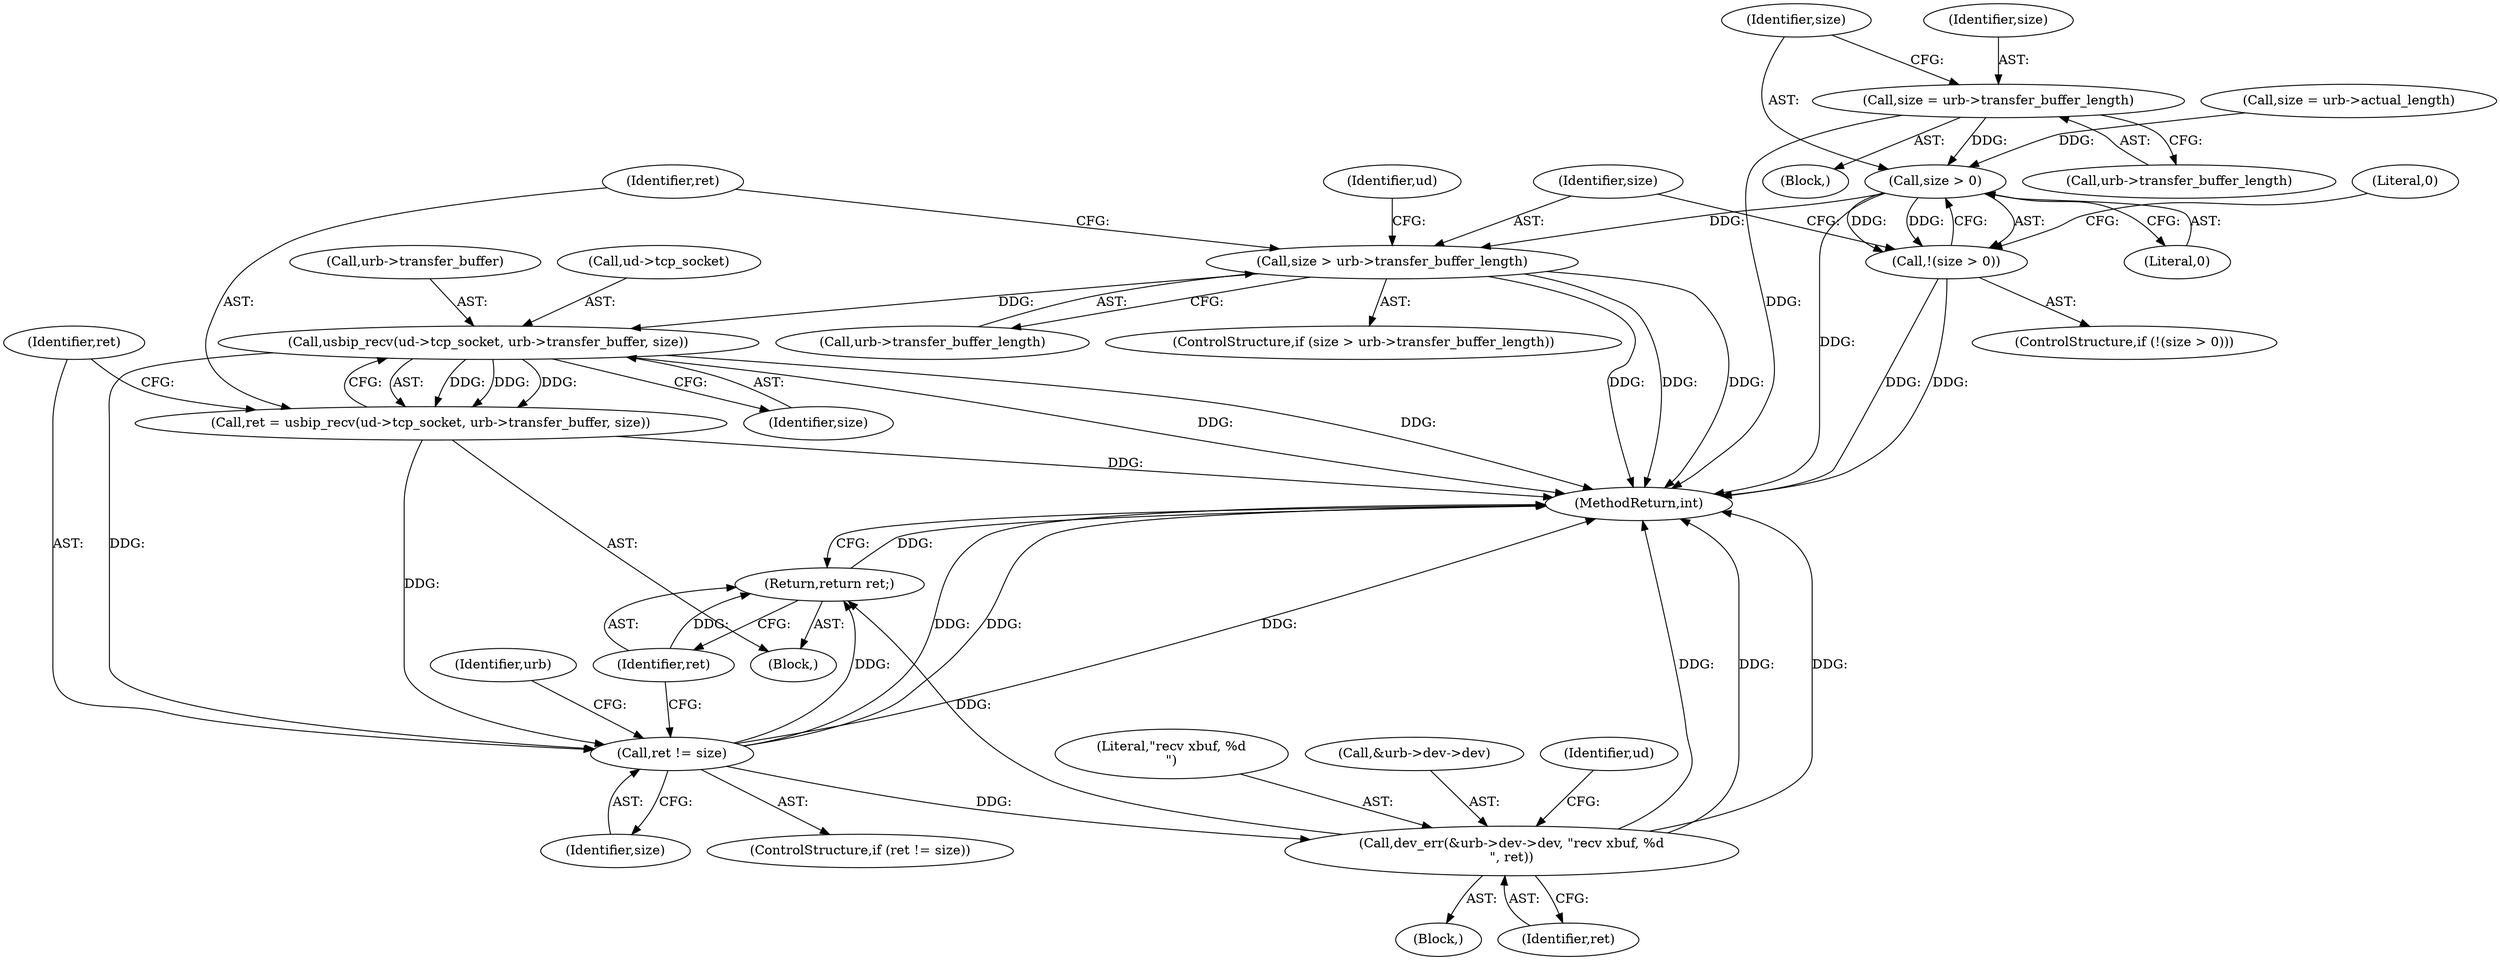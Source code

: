 digraph "0_linux_b348d7dddb6c4fbfc810b7a0626e8ec9e29f7cbb@pointer" {
"1000124" [label="(Call,size = urb->transfer_buffer_length)"];
"1000145" [label="(Call,size > 0)"];
"1000144" [label="(Call,!(size > 0))"];
"1000151" [label="(Call,size > urb->transfer_buffer_length)"];
"1000179" [label="(Call,usbip_recv(ud->tcp_socket, urb->transfer_buffer, size))"];
"1000177" [label="(Call,ret = usbip_recv(ud->tcp_socket, urb->transfer_buffer, size))"];
"1000188" [label="(Call,ret != size)"];
"1000192" [label="(Call,dev_err(&urb->dev->dev, \"recv xbuf, %d\n\", ret))"];
"1000219" [label="(Return,return ret;)"];
"1000199" [label="(Literal,\"recv xbuf, %d\n\")"];
"1000177" [label="(Call,ret = usbip_recv(ud->tcp_socket, urb->transfer_buffer, size))"];
"1000220" [label="(Identifier,ret)"];
"1000178" [label="(Identifier,ret)"];
"1000153" [label="(Call,urb->transfer_buffer_length)"];
"1000107" [label="(Block,)"];
"1000151" [label="(Call,size > urb->transfer_buffer_length)"];
"1000147" [label="(Literal,0)"];
"1000116" [label="(Block,)"];
"1000189" [label="(Identifier,ret)"];
"1000124" [label="(Call,size = urb->transfer_buffer_length)"];
"1000179" [label="(Call,usbip_recv(ud->tcp_socket, urb->transfer_buffer, size))"];
"1000187" [label="(ControlStructure,if (ret != size))"];
"1000126" [label="(Call,urb->transfer_buffer_length)"];
"1000160" [label="(Identifier,ud)"];
"1000191" [label="(Block,)"];
"1000219" [label="(Return,return ret;)"];
"1000190" [label="(Identifier,size)"];
"1000196" [label="(Identifier,urb)"];
"1000152" [label="(Identifier,size)"];
"1000193" [label="(Call,&urb->dev->dev)"];
"1000149" [label="(Literal,0)"];
"1000145" [label="(Call,size > 0)"];
"1000188" [label="(Call,ret != size)"];
"1000204" [label="(Identifier,ud)"];
"1000192" [label="(Call,dev_err(&urb->dev->dev, \"recv xbuf, %d\n\", ret))"];
"1000221" [label="(MethodReturn,int)"];
"1000143" [label="(ControlStructure,if (!(size > 0)))"];
"1000183" [label="(Call,urb->transfer_buffer)"];
"1000144" [label="(Call,!(size > 0))"];
"1000180" [label="(Call,ud->tcp_socket)"];
"1000150" [label="(ControlStructure,if (size > urb->transfer_buffer_length))"];
"1000200" [label="(Identifier,ret)"];
"1000146" [label="(Identifier,size)"];
"1000125" [label="(Identifier,size)"];
"1000138" [label="(Call,size = urb->actual_length)"];
"1000186" [label="(Identifier,size)"];
"1000124" -> "1000116"  [label="AST: "];
"1000124" -> "1000126"  [label="CFG: "];
"1000125" -> "1000124"  [label="AST: "];
"1000126" -> "1000124"  [label="AST: "];
"1000146" -> "1000124"  [label="CFG: "];
"1000124" -> "1000221"  [label="DDG: "];
"1000124" -> "1000145"  [label="DDG: "];
"1000145" -> "1000144"  [label="AST: "];
"1000145" -> "1000147"  [label="CFG: "];
"1000146" -> "1000145"  [label="AST: "];
"1000147" -> "1000145"  [label="AST: "];
"1000144" -> "1000145"  [label="CFG: "];
"1000145" -> "1000221"  [label="DDG: "];
"1000145" -> "1000144"  [label="DDG: "];
"1000145" -> "1000144"  [label="DDG: "];
"1000138" -> "1000145"  [label="DDG: "];
"1000145" -> "1000151"  [label="DDG: "];
"1000144" -> "1000143"  [label="AST: "];
"1000149" -> "1000144"  [label="CFG: "];
"1000152" -> "1000144"  [label="CFG: "];
"1000144" -> "1000221"  [label="DDG: "];
"1000144" -> "1000221"  [label="DDG: "];
"1000151" -> "1000150"  [label="AST: "];
"1000151" -> "1000153"  [label="CFG: "];
"1000152" -> "1000151"  [label="AST: "];
"1000153" -> "1000151"  [label="AST: "];
"1000160" -> "1000151"  [label="CFG: "];
"1000178" -> "1000151"  [label="CFG: "];
"1000151" -> "1000221"  [label="DDG: "];
"1000151" -> "1000221"  [label="DDG: "];
"1000151" -> "1000221"  [label="DDG: "];
"1000151" -> "1000179"  [label="DDG: "];
"1000179" -> "1000177"  [label="AST: "];
"1000179" -> "1000186"  [label="CFG: "];
"1000180" -> "1000179"  [label="AST: "];
"1000183" -> "1000179"  [label="AST: "];
"1000186" -> "1000179"  [label="AST: "];
"1000177" -> "1000179"  [label="CFG: "];
"1000179" -> "1000221"  [label="DDG: "];
"1000179" -> "1000221"  [label="DDG: "];
"1000179" -> "1000177"  [label="DDG: "];
"1000179" -> "1000177"  [label="DDG: "];
"1000179" -> "1000177"  [label="DDG: "];
"1000179" -> "1000188"  [label="DDG: "];
"1000177" -> "1000107"  [label="AST: "];
"1000178" -> "1000177"  [label="AST: "];
"1000189" -> "1000177"  [label="CFG: "];
"1000177" -> "1000221"  [label="DDG: "];
"1000177" -> "1000188"  [label="DDG: "];
"1000188" -> "1000187"  [label="AST: "];
"1000188" -> "1000190"  [label="CFG: "];
"1000189" -> "1000188"  [label="AST: "];
"1000190" -> "1000188"  [label="AST: "];
"1000196" -> "1000188"  [label="CFG: "];
"1000220" -> "1000188"  [label="CFG: "];
"1000188" -> "1000221"  [label="DDG: "];
"1000188" -> "1000221"  [label="DDG: "];
"1000188" -> "1000221"  [label="DDG: "];
"1000188" -> "1000192"  [label="DDG: "];
"1000188" -> "1000219"  [label="DDG: "];
"1000192" -> "1000191"  [label="AST: "];
"1000192" -> "1000200"  [label="CFG: "];
"1000193" -> "1000192"  [label="AST: "];
"1000199" -> "1000192"  [label="AST: "];
"1000200" -> "1000192"  [label="AST: "];
"1000204" -> "1000192"  [label="CFG: "];
"1000192" -> "1000221"  [label="DDG: "];
"1000192" -> "1000221"  [label="DDG: "];
"1000192" -> "1000221"  [label="DDG: "];
"1000192" -> "1000219"  [label="DDG: "];
"1000219" -> "1000107"  [label="AST: "];
"1000219" -> "1000220"  [label="CFG: "];
"1000220" -> "1000219"  [label="AST: "];
"1000221" -> "1000219"  [label="CFG: "];
"1000219" -> "1000221"  [label="DDG: "];
"1000220" -> "1000219"  [label="DDG: "];
}
